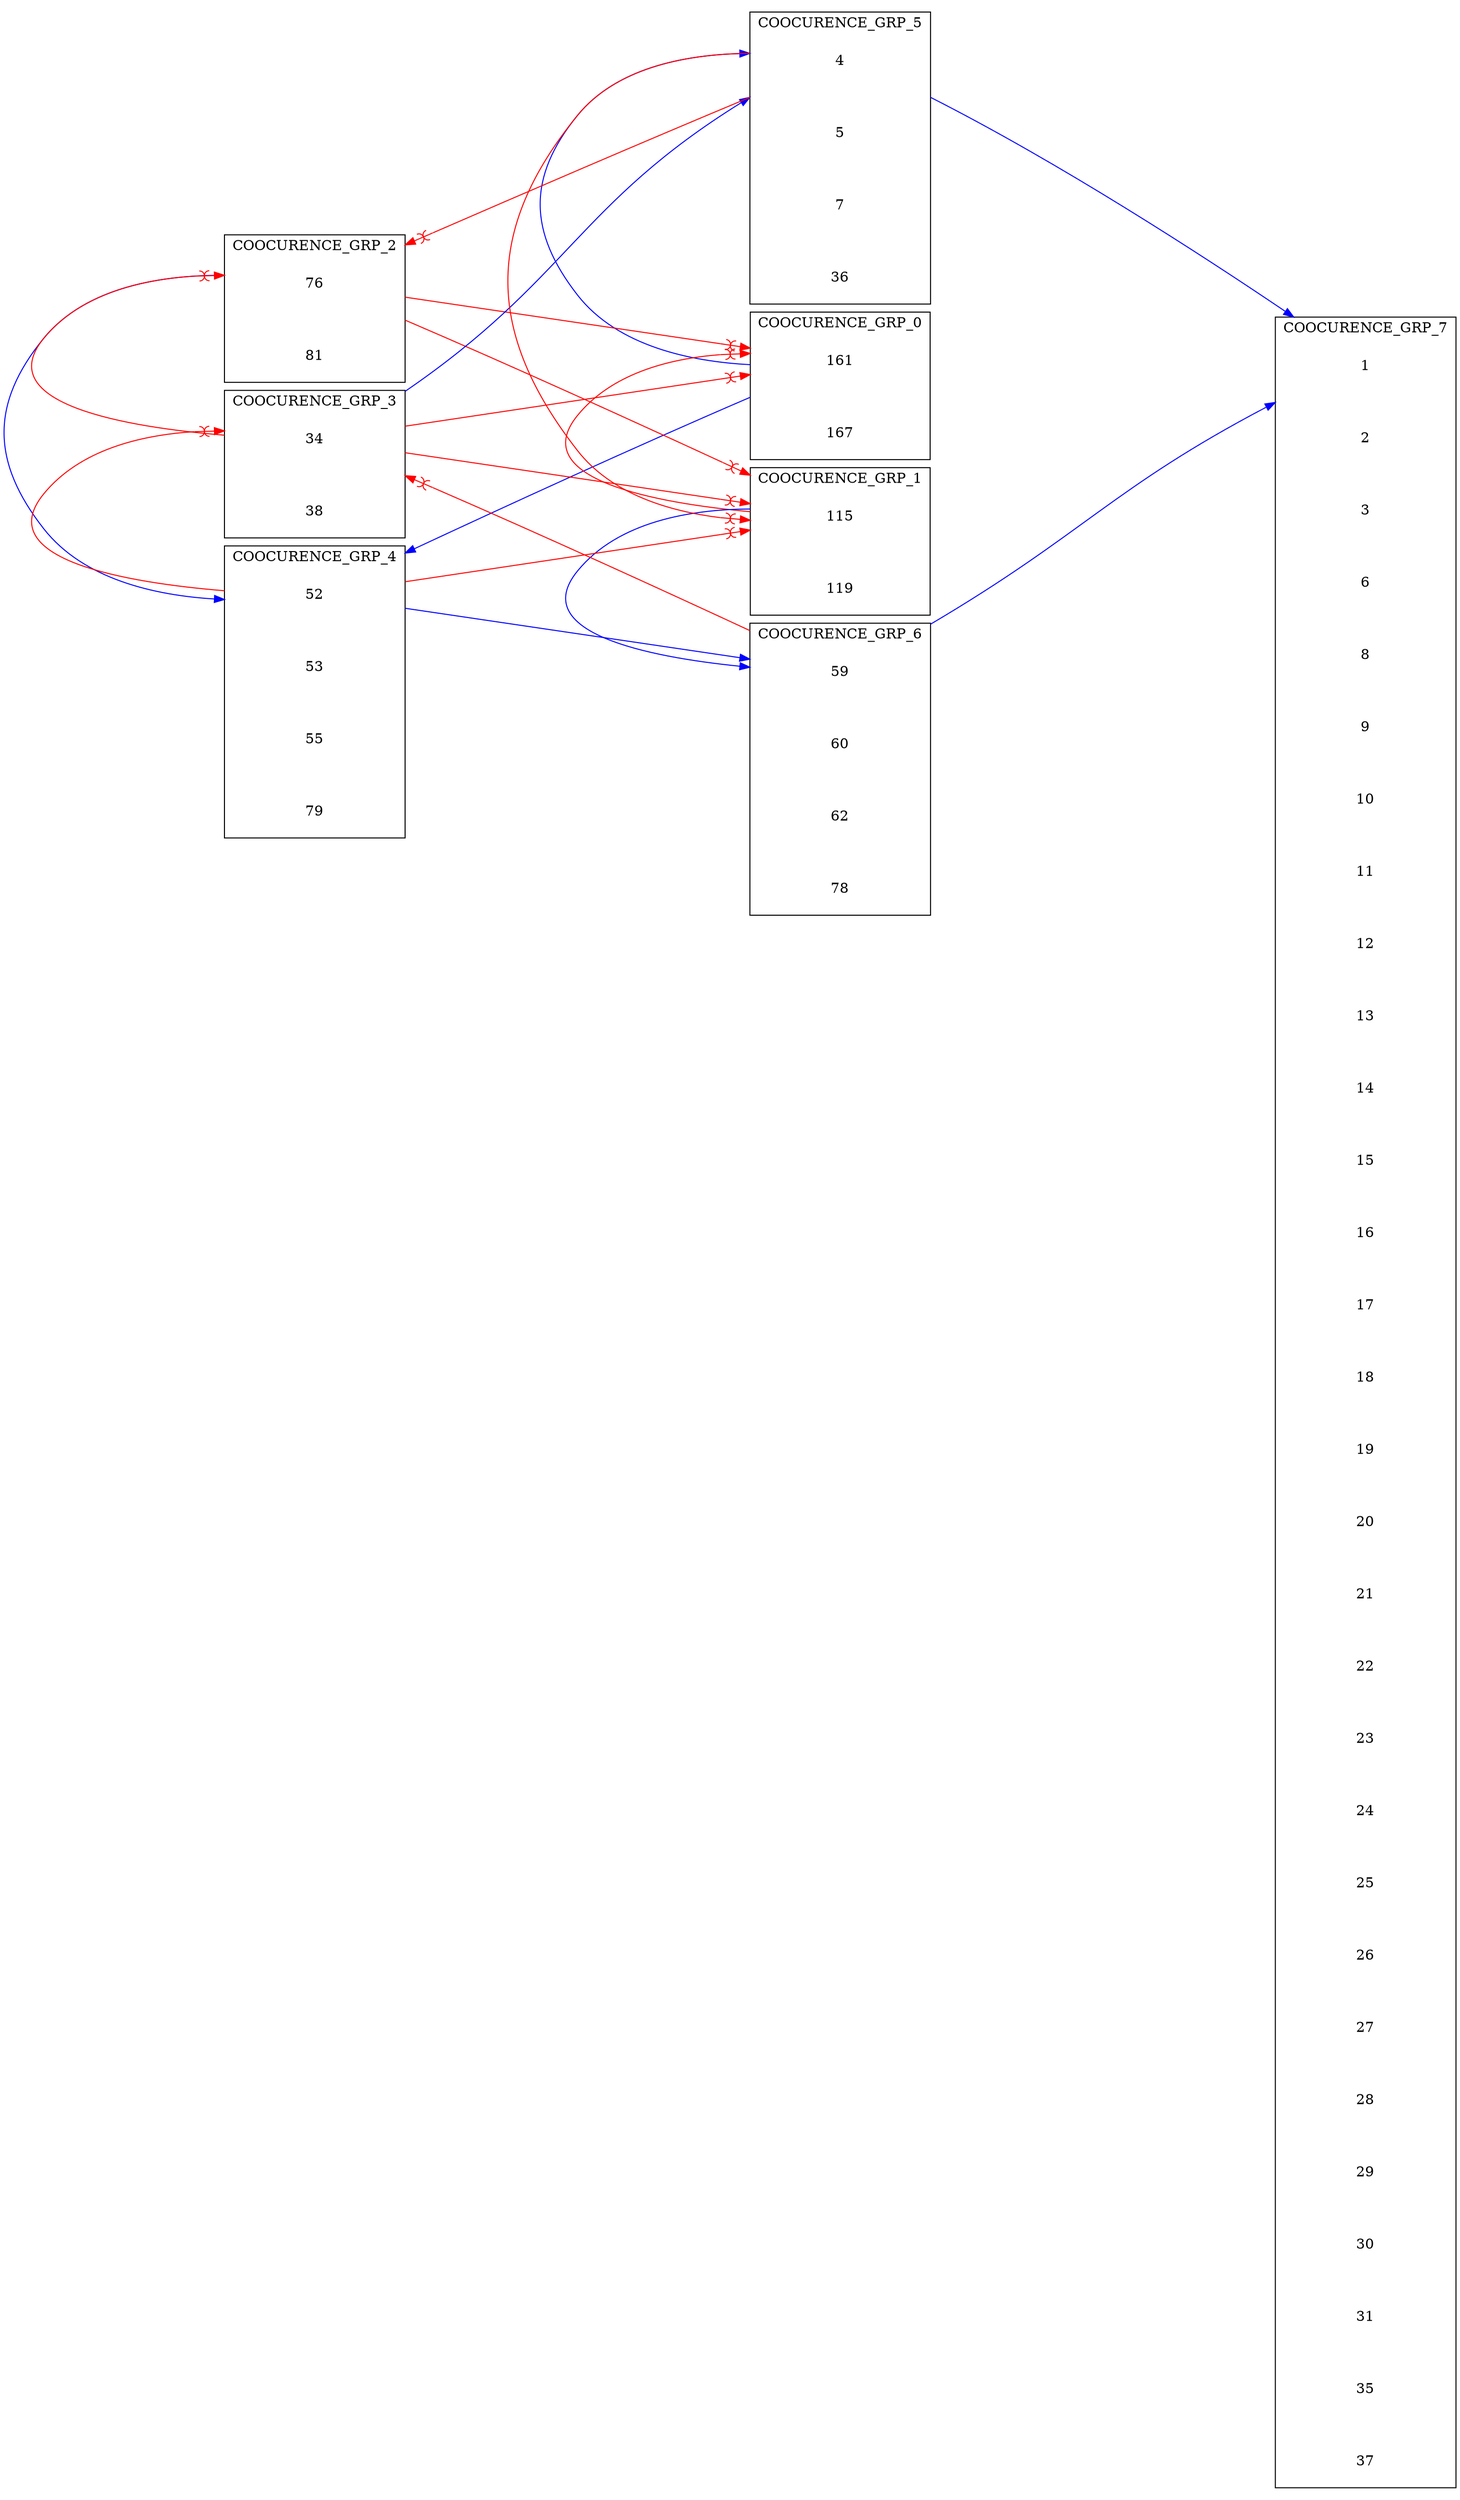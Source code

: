 digraph G {
  compound = true;
  rankdir = "LR"; 
  nodesep= 0.5;
  ranksep = 5; 

 // CO-OCCURENCE GROUPS 
 subgraph "cluster_0" {
		color=black;
		node [style=filled,color=white]; 
"161"; "167"; 
 label = "COOCURENCE_GRP_0";
	}
 subgraph "cluster_1" {
		color=black;
		node [style=filled,color=white]; 
"115"; "119"; 
 label = "COOCURENCE_GRP_1";
	}
 subgraph "cluster_2" {
		color=black;
		node [style=filled,color=white]; 
"76"; "81"; 
 label = "COOCURENCE_GRP_2";
	}
 subgraph "cluster_3" {
		color=black;
		node [style=filled,color=white]; 
"34"; "38"; 
 label = "COOCURENCE_GRP_3";
	}
 subgraph "cluster_4" {
		color=black;
		node [style=filled,color=white]; 
"52"; "53"; "55"; "79"; 
 label = "COOCURENCE_GRP_4";
	}
 subgraph "cluster_5" {
		color=black;
		node [style=filled,color=white]; 
"4"; "5"; "7"; "36"; 
 label = "COOCURENCE_GRP_5";
	}
 subgraph "cluster_6" {
		color=black;
		node [style=filled,color=white]; 
"59"; "60"; "62"; "78"; 
 label = "COOCURENCE_GRP_6";
	}
 subgraph "cluster_7" {
		color=black;
		node [style=filled,color=white]; 
"1"; "2"; "3"; "6"; "8"; "9"; "10"; "11"; "12"; "13"; "14"; "15"; "16"; "17"; "18"; "19"; "20"; "21"; "22"; "23"; "24"; "25"; "26"; "27"; "28"; "29"; "30"; "31"; "35"; "37"; 
 label = "COOCURENCE_GRP_7";
	}

 // IMPLICATION 
//"A" -> "B" [lhead = cluster_0;color="blue"]
"161" -> "4"[ ltail = cluster_0; lhead = cluster_5;color="blue"]
"161" -> "52"[ ltail = cluster_0; lhead = cluster_4;color="blue"]
"115" -> "59"[ ltail = cluster_1; lhead = cluster_6;color="blue"]
"76" -> "52"[ ltail = cluster_2; lhead = cluster_4;color="blue"]
"34" -> "4"[ ltail = cluster_3; lhead = cluster_5;color="blue"]
"52" -> "59"[ ltail = cluster_4; lhead = cluster_6;color="blue"]
"4" -> "1"[ ltail = cluster_5; lhead = cluster_7;color="blue"]
"59" -> "1"[ ltail = cluster_6; lhead = cluster_7;color="blue"]

 // MUTEX 
//"A" ->! "C" [arrowhead=invdot;color="red";] 
"59" -> "34" [ ltail = cluster_6; lhead = cluster_3; arrowhead=normalicurvecurve;color="red";]
"4" -> "76" [ ltail = cluster_5; lhead = cluster_2; arrowhead=normalicurvecurve;color="red";]
"4" -> "115" [ ltail = cluster_5; lhead = cluster_1; arrowhead=normalicurvecurve;color="red";]
"52" -> "34" [ ltail = cluster_4; lhead = cluster_3; arrowhead=normalicurvecurve;color="red";]
"52" -> "115" [ ltail = cluster_4; lhead = cluster_1; arrowhead=normalicurvecurve;color="red";]
"34" -> "76" [ ltail = cluster_3; lhead = cluster_2; arrowhead=normalicurvecurve;color="red";]
"34" -> "115" [ ltail = cluster_3; lhead = cluster_1; arrowhead=normalicurvecurve;color="red";]
"34" -> "161" [ ltail = cluster_3; lhead = cluster_0; arrowhead=normalicurvecurve;color="red";]
"76" -> "115" [ ltail = cluster_2; lhead = cluster_1; arrowhead=normalicurvecurve;color="red";]
"76" -> "161" [ ltail = cluster_2; lhead = cluster_0; arrowhead=normalicurvecurve;color="red";]
"115" -> "161" [ ltail = cluster_1; lhead = cluster_0; arrowhead=normalicurvecurve;color="red";]
}